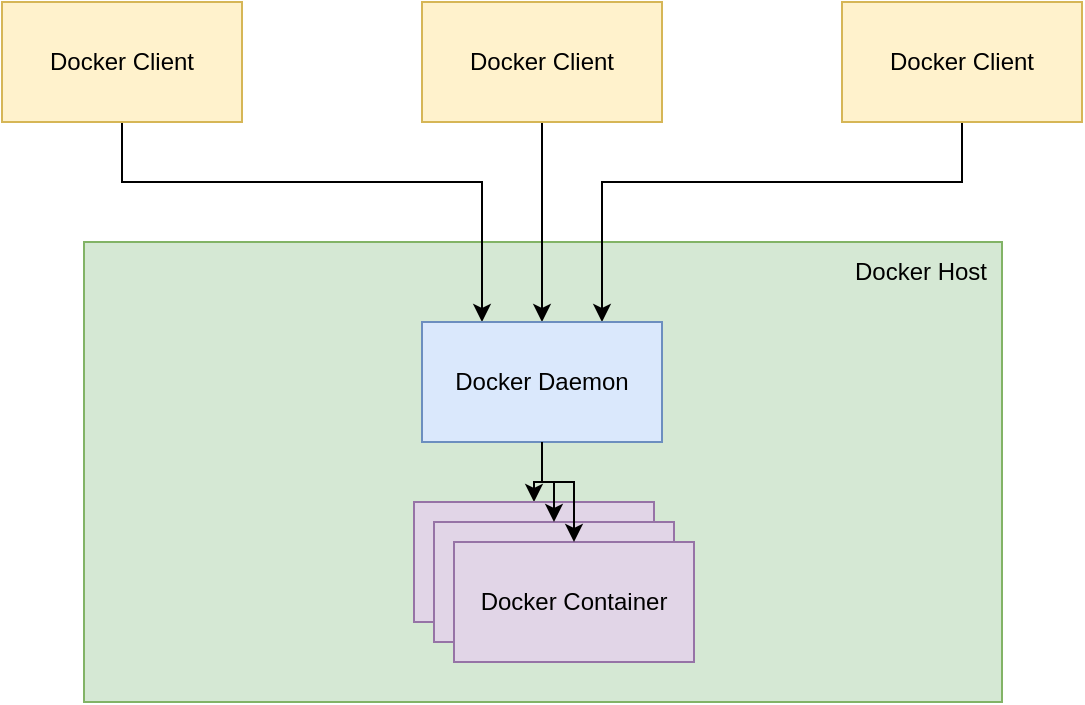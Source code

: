 <mxfile version="20.8.16" type="device"><diagram name="Stránka-1" id="tbthhN3v030y5FgAZhEy"><mxGraphModel dx="1195" dy="697" grid="1" gridSize="10" guides="1" tooltips="1" connect="1" arrows="1" fold="1" page="1" pageScale="1" pageWidth="827" pageHeight="1169" math="0" shadow="0"><root><mxCell id="0"/><mxCell id="1" parent="0"/><mxCell id="vsze7WPw9889pIU28aYH-8" value="" style="rounded=0;whiteSpace=wrap;html=1;fillColor=#d5e8d4;strokeColor=#82b366;" vertex="1" parent="1"><mxGeometry x="171" y="300" width="459" height="230" as="geometry"/></mxCell><mxCell id="vsze7WPw9889pIU28aYH-12" style="edgeStyle=orthogonalEdgeStyle;rounded=0;orthogonalLoop=1;jettySize=auto;html=1;entryX=0.25;entryY=0;entryDx=0;entryDy=0;" edge="1" parent="1" source="vsze7WPw9889pIU28aYH-1" target="vsze7WPw9889pIU28aYH-4"><mxGeometry relative="1" as="geometry"><Array as="points"><mxPoint x="190" y="270"/><mxPoint x="370" y="270"/></Array></mxGeometry></mxCell><mxCell id="vsze7WPw9889pIU28aYH-1" value="Docker Client" style="rounded=0;whiteSpace=wrap;html=1;fillColor=#fff2cc;strokeColor=#d6b656;" vertex="1" parent="1"><mxGeometry x="130" y="180" width="120" height="60" as="geometry"/></mxCell><mxCell id="vsze7WPw9889pIU28aYH-14" style="edgeStyle=orthogonalEdgeStyle;rounded=0;orthogonalLoop=1;jettySize=auto;html=1;entryX=0.75;entryY=0;entryDx=0;entryDy=0;" edge="1" parent="1" source="vsze7WPw9889pIU28aYH-2" target="vsze7WPw9889pIU28aYH-4"><mxGeometry relative="1" as="geometry"><Array as="points"><mxPoint x="610" y="270"/><mxPoint x="430" y="270"/></Array></mxGeometry></mxCell><mxCell id="vsze7WPw9889pIU28aYH-2" value="Docker Client" style="rounded=0;whiteSpace=wrap;html=1;fillColor=#fff2cc;strokeColor=#d6b656;" vertex="1" parent="1"><mxGeometry x="550" y="180" width="120" height="60" as="geometry"/></mxCell><mxCell id="vsze7WPw9889pIU28aYH-13" style="edgeStyle=orthogonalEdgeStyle;rounded=0;orthogonalLoop=1;jettySize=auto;html=1;" edge="1" parent="1" source="vsze7WPw9889pIU28aYH-3" target="vsze7WPw9889pIU28aYH-4"><mxGeometry relative="1" as="geometry"/></mxCell><mxCell id="vsze7WPw9889pIU28aYH-3" value="Docker Client" style="rounded=0;whiteSpace=wrap;html=1;fillColor=#fff2cc;strokeColor=#d6b656;" vertex="1" parent="1"><mxGeometry x="340" y="180" width="120" height="60" as="geometry"/></mxCell><mxCell id="vsze7WPw9889pIU28aYH-15" style="edgeStyle=orthogonalEdgeStyle;rounded=0;orthogonalLoop=1;jettySize=auto;html=1;entryX=0.5;entryY=0;entryDx=0;entryDy=0;" edge="1" parent="1" source="vsze7WPw9889pIU28aYH-4" target="vsze7WPw9889pIU28aYH-5"><mxGeometry relative="1" as="geometry"/></mxCell><mxCell id="vsze7WPw9889pIU28aYH-4" value="Docker Daemon" style="rounded=0;whiteSpace=wrap;html=1;fillColor=#dae8fc;strokeColor=#6c8ebf;" vertex="1" parent="1"><mxGeometry x="340" y="340" width="120" height="60" as="geometry"/></mxCell><mxCell id="vsze7WPw9889pIU28aYH-5" value="Docker Container" style="rounded=0;whiteSpace=wrap;html=1;fillColor=#e1d5e7;strokeColor=#9673a6;" vertex="1" parent="1"><mxGeometry x="336" y="430" width="120" height="60" as="geometry"/></mxCell><mxCell id="vsze7WPw9889pIU28aYH-6" value="Docker Container" style="rounded=0;whiteSpace=wrap;html=1;fillColor=#e1d5e7;strokeColor=#9673a6;" vertex="1" parent="1"><mxGeometry x="346" y="440" width="120" height="60" as="geometry"/></mxCell><mxCell id="vsze7WPw9889pIU28aYH-7" value="Docker Container" style="rounded=0;whiteSpace=wrap;html=1;fillColor=#e1d5e7;strokeColor=#9673a6;" vertex="1" parent="1"><mxGeometry x="356" y="450" width="120" height="60" as="geometry"/></mxCell><mxCell id="vsze7WPw9889pIU28aYH-9" value="Docker Host" style="text;html=1;strokeColor=none;fillColor=none;align=center;verticalAlign=middle;whiteSpace=wrap;rounded=0;" vertex="1" parent="1"><mxGeometry x="549" y="300" width="81" height="30" as="geometry"/></mxCell><mxCell id="vsze7WPw9889pIU28aYH-16" style="edgeStyle=orthogonalEdgeStyle;rounded=0;orthogonalLoop=1;jettySize=auto;html=1;entryX=0.5;entryY=0;entryDx=0;entryDy=0;" edge="1" parent="1" source="vsze7WPw9889pIU28aYH-4" target="vsze7WPw9889pIU28aYH-6"><mxGeometry relative="1" as="geometry"/></mxCell><mxCell id="vsze7WPw9889pIU28aYH-17" style="edgeStyle=orthogonalEdgeStyle;rounded=0;orthogonalLoop=1;jettySize=auto;html=1;entryX=0.5;entryY=0;entryDx=0;entryDy=0;" edge="1" parent="1" source="vsze7WPw9889pIU28aYH-4" target="vsze7WPw9889pIU28aYH-7"><mxGeometry relative="1" as="geometry"><Array as="points"><mxPoint x="400" y="420"/><mxPoint x="416" y="420"/></Array></mxGeometry></mxCell></root></mxGraphModel></diagram></mxfile>
